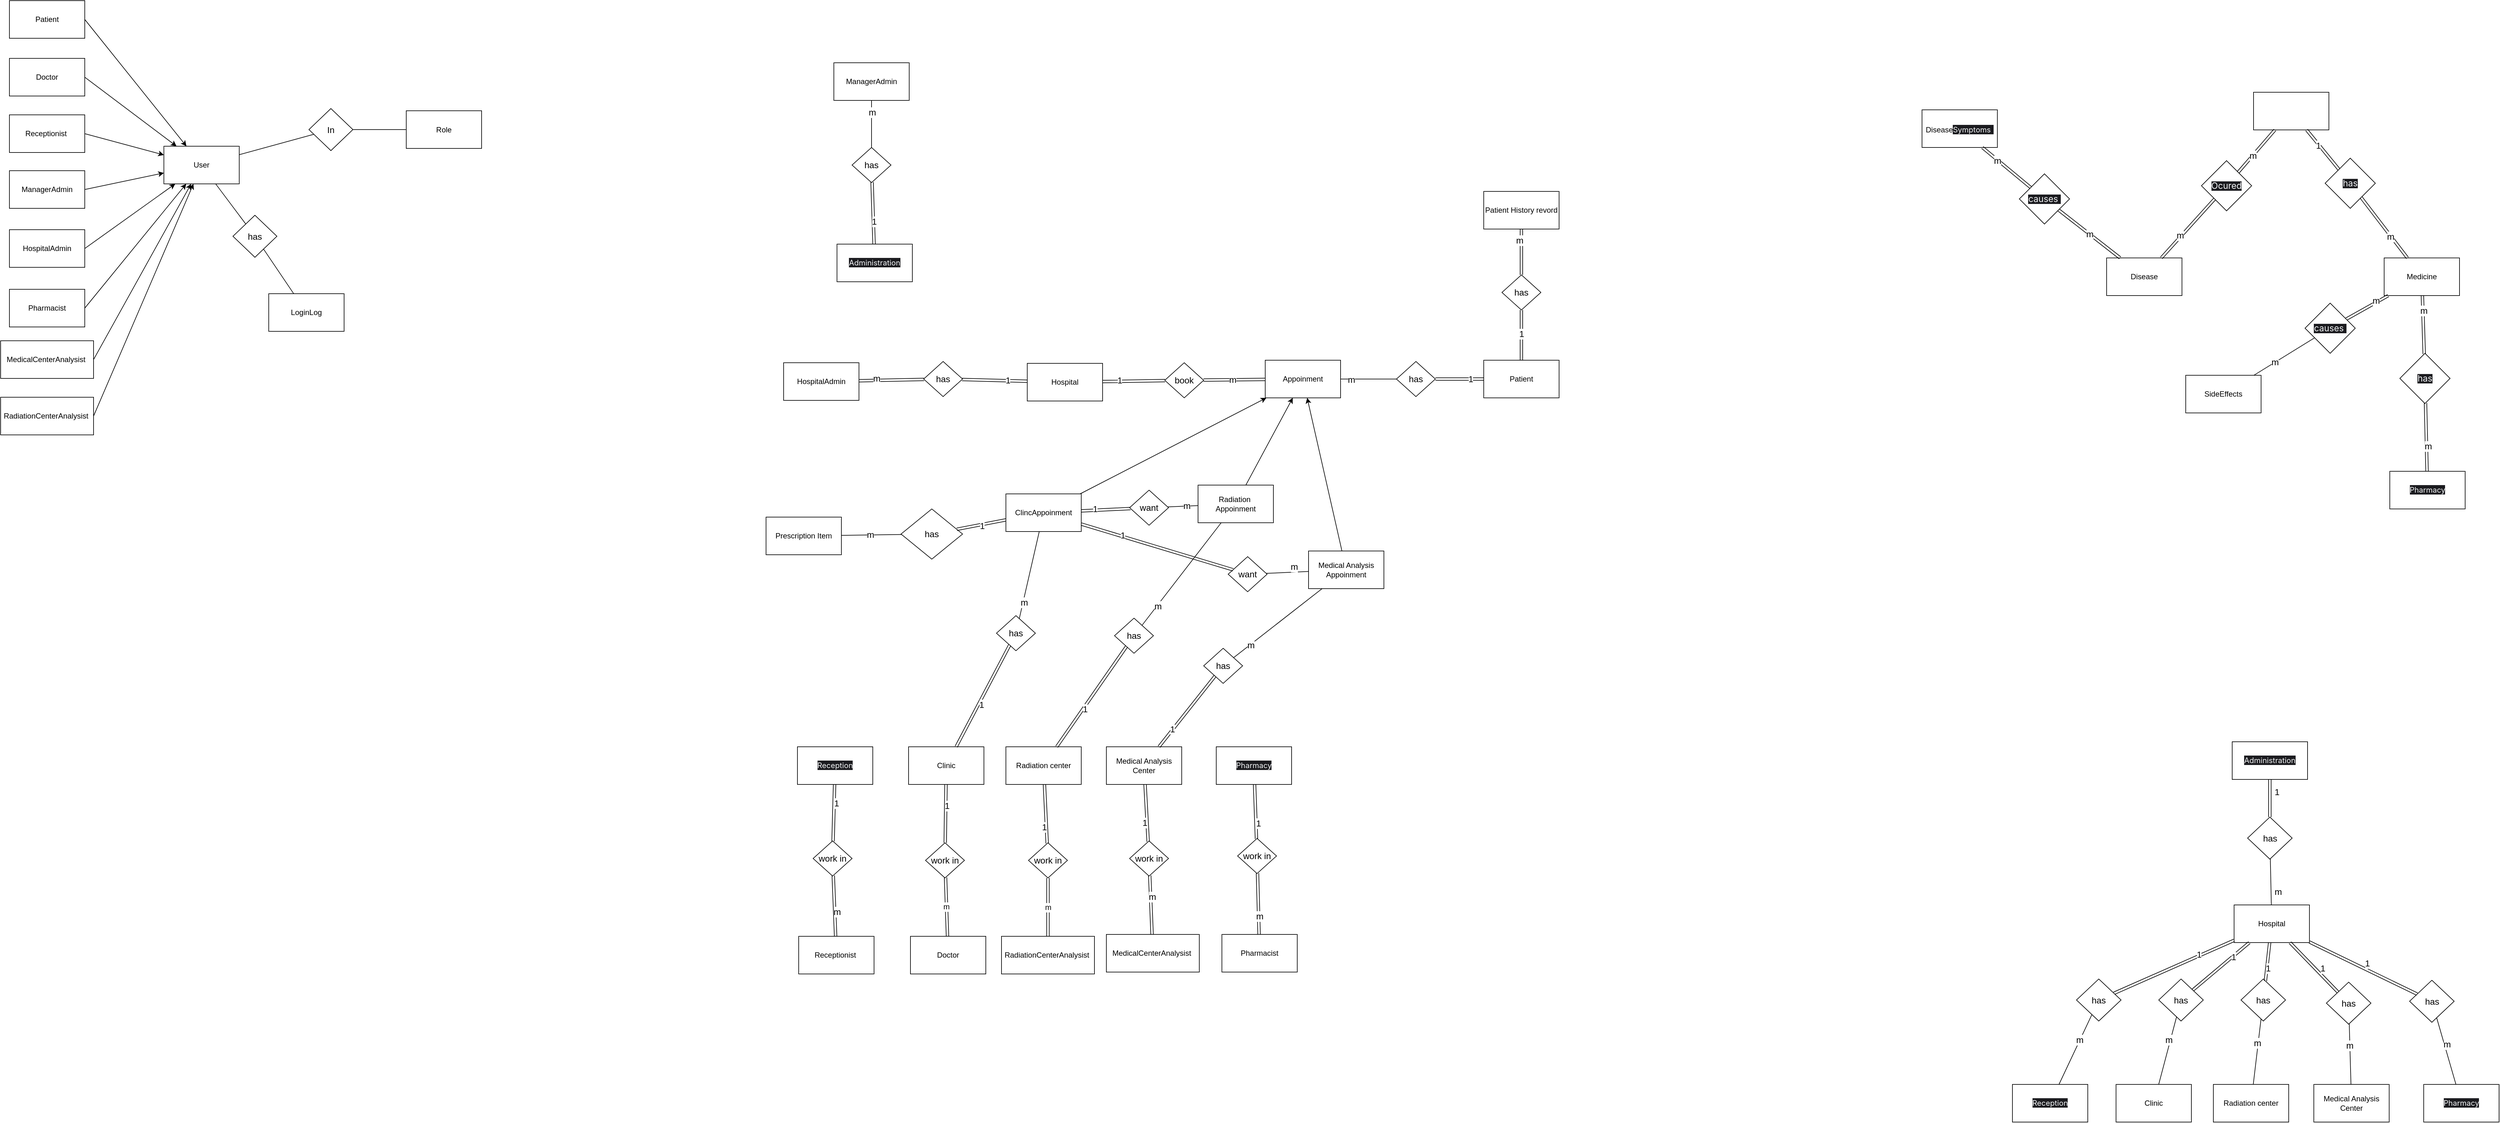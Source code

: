 <mxfile>
    <diagram id="wb8SF7oNOYEL_I5Pujo5" name="Page-1">
        <mxGraphModel dx="3374" dy="830" grid="0" gridSize="10" guides="1" tooltips="1" connect="1" arrows="1" fold="1" page="1" pageScale="1" pageWidth="1600" pageHeight="1200" background="none" math="0" shadow="0">
            <root>
                <mxCell id="0"/>
                <mxCell id="1" parent="0"/>
                <mxCell id="2" value="Disease" style="whiteSpace=wrap;html=1;" parent="1" vertex="1">
                    <mxGeometry x="2285" y="545" width="120" height="60" as="geometry"/>
                </mxCell>
                <mxCell id="3" value="User" style="whiteSpace=wrap;html=1;" parent="1" vertex="1">
                    <mxGeometry x="-809" y="367" width="120" height="60" as="geometry"/>
                </mxCell>
                <mxCell id="4" value="Role" style="whiteSpace=wrap;html=1;" parent="1" vertex="1">
                    <mxGeometry x="-423" y="310.5" width="120" height="60" as="geometry"/>
                </mxCell>
                <mxCell id="5" value="Clinic" style="whiteSpace=wrap;html=1;" parent="1" vertex="1">
                    <mxGeometry x="2300" y="1862" width="120" height="60" as="geometry"/>
                </mxCell>
                <mxCell id="7" value="Medicine" style="whiteSpace=wrap;html=1;" parent="1" vertex="1">
                    <mxGeometry x="2727" y="545" width="120" height="60" as="geometry"/>
                </mxCell>
                <mxCell id="8" value="Radiation center" style="whiteSpace=wrap;html=1;" parent="1" vertex="1">
                    <mxGeometry x="2455" y="1862" width="120" height="60" as="geometry"/>
                </mxCell>
                <mxCell id="9" value="Medical Analysis Center" style="whiteSpace=wrap;html=1;" parent="1" vertex="1">
                    <mxGeometry x="2615" y="1862" width="120" height="60" as="geometry"/>
                </mxCell>
                <mxCell id="10" value="Hospital" style="whiteSpace=wrap;html=1;" parent="1" vertex="1">
                    <mxGeometry x="566" y="713" width="120" height="60" as="geometry"/>
                </mxCell>
                <mxCell id="11" value="&lt;span style=&quot;color: rgb(243, 245, 247); font-family: Inter, Helvetica, sans-serif; text-align: start; background-color: rgb(27, 27, 31);&quot;&gt;&lt;font style=&quot;font-size: 12px;&quot;&gt;Administration&lt;/font&gt;&lt;/span&gt;" style="whiteSpace=wrap;html=1;" parent="1" vertex="1">
                    <mxGeometry x="263" y="523" width="120" height="60" as="geometry"/>
                </mxCell>
                <mxCell id="12" value="&lt;span style=&quot;color: rgb(243, 245, 247); font-family: Inter, Helvetica, sans-serif; text-align: start; background-color: rgb(27, 27, 31);&quot;&gt;&lt;font style=&quot;font-size: 12px;&quot;&gt;Reception&lt;/font&gt;&lt;/span&gt;" style="whiteSpace=wrap;html=1;" parent="1" vertex="1">
                    <mxGeometry x="2135" y="1862" width="120" height="60" as="geometry"/>
                </mxCell>
                <mxCell id="13" value="&lt;span style=&quot;color: rgb(243, 245, 247); font-family: Inter, Helvetica, sans-serif; text-align: start; background-color: rgb(27, 27, 31);&quot;&gt;&lt;font style=&quot;font-size: 12px;&quot;&gt;Pharmacy&lt;/font&gt;&lt;/span&gt;" style="whiteSpace=wrap;html=1;" parent="1" vertex="1">
                    <mxGeometry x="2736" y="885" width="120" height="60" as="geometry"/>
                </mxCell>
                <mxCell id="14" value="Appoinment" style="whiteSpace=wrap;html=1;" parent="1" vertex="1">
                    <mxGeometry x="945" y="708" width="120" height="60" as="geometry"/>
                </mxCell>
                <mxCell id="15" value="LoginLog" style="whiteSpace=wrap;html=1;" parent="1" vertex="1">
                    <mxGeometry x="-642" y="602" width="120" height="60" as="geometry"/>
                </mxCell>
                <mxCell id="17" value="Patient History revord" style="whiteSpace=wrap;html=1;" parent="1" vertex="1">
                    <mxGeometry x="1293" y="439" width="120" height="60" as="geometry"/>
                </mxCell>
                <mxCell id="101" style="edgeStyle=none;html=1;exitX=1;exitY=0.5;exitDx=0;exitDy=0;fontSize=14;" parent="1" source="18" target="3" edge="1">
                    <mxGeometry relative="1" as="geometry"/>
                </mxCell>
                <mxCell id="18" value="Receptionist&amp;nbsp;" style="whiteSpace=wrap;html=1;" parent="1" vertex="1">
                    <mxGeometry x="-1055" y="317" width="120" height="60" as="geometry"/>
                </mxCell>
                <mxCell id="102" style="edgeStyle=none;html=1;exitX=1;exitY=0.5;exitDx=0;exitDy=0;fontSize=14;" parent="1" source="19" target="3" edge="1">
                    <mxGeometry relative="1" as="geometry"/>
                </mxCell>
                <mxCell id="19" value="Doctor" style="whiteSpace=wrap;html=1;" parent="1" vertex="1">
                    <mxGeometry x="-1055" y="227" width="120" height="60" as="geometry"/>
                </mxCell>
                <mxCell id="103" style="edgeStyle=none;html=1;exitX=1;exitY=0.5;exitDx=0;exitDy=0;fontSize=14;" parent="1" source="20" target="3" edge="1">
                    <mxGeometry relative="1" as="geometry"/>
                </mxCell>
                <mxCell id="20" value="Patient" style="whiteSpace=wrap;html=1;" parent="1" vertex="1">
                    <mxGeometry x="-1055" y="135" width="120" height="60" as="geometry"/>
                </mxCell>
                <mxCell id="104" style="edgeStyle=none;html=1;exitX=1;exitY=0.5;exitDx=0;exitDy=0;fontSize=14;" parent="1" source="21" target="3" edge="1">
                    <mxGeometry relative="1" as="geometry"/>
                </mxCell>
                <mxCell id="21" value="ManagerAdmin" style="whiteSpace=wrap;html=1;" parent="1" vertex="1">
                    <mxGeometry x="-1055" y="406" width="120" height="60" as="geometry"/>
                </mxCell>
                <mxCell id="105" style="edgeStyle=none;html=1;exitX=1;exitY=0.5;exitDx=0;exitDy=0;fontSize=14;" parent="1" source="22" target="3" edge="1">
                    <mxGeometry relative="1" as="geometry"/>
                </mxCell>
                <mxCell id="22" value="HospitalAdmin" style="whiteSpace=wrap;html=1;" parent="1" vertex="1">
                    <mxGeometry x="-1055" y="500" width="120" height="60" as="geometry"/>
                </mxCell>
                <mxCell id="106" style="edgeStyle=none;html=1;exitX=1;exitY=0.5;exitDx=0;exitDy=0;fontSize=14;" parent="1" source="23" target="3" edge="1">
                    <mxGeometry relative="1" as="geometry"/>
                </mxCell>
                <mxCell id="23" value="Pharmacist" style="whiteSpace=wrap;html=1;" parent="1" vertex="1">
                    <mxGeometry x="-1055" y="595" width="120" height="60" as="geometry"/>
                </mxCell>
                <mxCell id="107" style="edgeStyle=none;html=1;exitX=1;exitY=0.5;exitDx=0;exitDy=0;fontSize=14;" parent="1" source="24" target="3" edge="1">
                    <mxGeometry relative="1" as="geometry"/>
                </mxCell>
                <mxCell id="24" value="MedicalCenterAnalysist&amp;nbsp;" style="whiteSpace=wrap;html=1;" parent="1" vertex="1">
                    <mxGeometry x="-1069" y="677" width="148" height="60" as="geometry"/>
                </mxCell>
                <mxCell id="108" style="edgeStyle=none;html=1;exitX=1;exitY=0.5;exitDx=0;exitDy=0;fontSize=14;" parent="1" source="25" target="3" edge="1">
                    <mxGeometry relative="1" as="geometry"/>
                </mxCell>
                <mxCell id="25" value="RadiationCenterAnalysist&amp;nbsp;" style="whiteSpace=wrap;html=1;" parent="1" vertex="1">
                    <mxGeometry x="-1069" y="767" width="148" height="60" as="geometry"/>
                </mxCell>
                <mxCell id="27" value="&lt;span style=&quot;color: rgb(255, 255, 255); font-family: Inter, Helvetica, sans-serif; font-size: 12.8px;&quot;&gt;EffectiveSubstance&lt;/span&gt;" style="whiteSpace=wrap;html=1;" parent="1" vertex="1">
                    <mxGeometry x="2519" y="281" width="120" height="60" as="geometry"/>
                </mxCell>
                <mxCell id="28" value="&lt;font style=&quot;font-size: 12px;&quot;&gt;Disease&lt;/font&gt;&lt;span style=&quot;color: rgb(243, 245, 247); font-family: Inter, Helvetica, sans-serif; text-align: start; background-color: rgb(27, 27, 31);&quot;&gt;&lt;font style=&quot;font-size: 12px;&quot;&gt;Symptoms&lt;/font&gt;&lt;span style=&quot;font-size: 16px;&quot;&gt;&amp;nbsp;&lt;/span&gt;&lt;/span&gt;" style="whiteSpace=wrap;html=1;" parent="1" vertex="1">
                    <mxGeometry x="1991" y="309" width="120" height="60" as="geometry"/>
                </mxCell>
                <mxCell id="29" value="SideEffects" style="whiteSpace=wrap;html=1;fontSize=12;" parent="1" vertex="1">
                    <mxGeometry x="2411" y="732" width="120" height="60" as="geometry"/>
                </mxCell>
                <mxCell id="30" value="&lt;span style=&quot;color: rgb(243, 245, 247); font-family: Inter, Helvetica, sans-serif; text-align: start; background-color: rgb(27, 27, 31);&quot;&gt;&lt;font style=&quot;font-size: 14px;&quot;&gt;causes&amp;nbsp;&lt;/font&gt;&lt;/span&gt;" style="rhombus;whiteSpace=wrap;html=1;fontSize=12;" parent="1" vertex="1">
                    <mxGeometry x="2146" y="411" width="80" height="80" as="geometry"/>
                </mxCell>
                <mxCell id="32" value="" style="endArrow=none;html=1;fontSize=12;shape=link;" parent="1" source="2" target="30" edge="1">
                    <mxGeometry width="50" height="50" relative="1" as="geometry">
                        <mxPoint x="2212" y="545" as="sourcePoint"/>
                        <mxPoint x="2081" y="556" as="targetPoint"/>
                    </mxGeometry>
                </mxCell>
                <mxCell id="47" value="m" style="edgeLabel;html=1;align=center;verticalAlign=middle;resizable=0;points=[];fontSize=14;" parent="32" vertex="1" connectable="0">
                    <mxGeometry x="-0.212" y="-4" relative="1" as="geometry">
                        <mxPoint x="-13" y="-5" as="offset"/>
                    </mxGeometry>
                </mxCell>
                <mxCell id="33" value="" style="endArrow=none;html=1;fontSize=12;shape=link;" parent="1" source="41" target="7" edge="1">
                    <mxGeometry width="50" height="50" relative="1" as="geometry">
                        <mxPoint x="3004" y="515" as="sourcePoint"/>
                        <mxPoint x="2873" y="526" as="targetPoint"/>
                    </mxGeometry>
                </mxCell>
                <mxCell id="52" value="m" style="edgeLabel;html=1;align=center;verticalAlign=middle;resizable=0;points=[];fontSize=14;" parent="33" vertex="1" connectable="0">
                    <mxGeometry x="0.45" y="3" relative="1" as="geometry">
                        <mxPoint as="offset"/>
                    </mxGeometry>
                </mxCell>
                <mxCell id="34" value="" style="endArrow=none;html=1;fontSize=12;shape=link;" parent="1" source="28" target="30" edge="1">
                    <mxGeometry width="50" height="50" relative="1" as="geometry">
                        <mxPoint x="2092" y="434" as="sourcePoint"/>
                        <mxPoint x="1961" y="445" as="targetPoint"/>
                    </mxGeometry>
                </mxCell>
                <mxCell id="48" value="m" style="edgeLabel;html=1;align=center;verticalAlign=middle;resizable=0;points=[];fontSize=14;" parent="34" vertex="1" connectable="0">
                    <mxGeometry x="-0.383" y="-1" relative="1" as="geometry">
                        <mxPoint as="offset"/>
                    </mxGeometry>
                </mxCell>
                <mxCell id="35" value="" style="endArrow=none;html=1;fontSize=12;shape=link;" parent="1" source="27" target="36" edge="1">
                    <mxGeometry width="50" height="50" relative="1" as="geometry">
                        <mxPoint x="2519" y="457" as="sourcePoint"/>
                        <mxPoint x="2495" y="455" as="targetPoint"/>
                    </mxGeometry>
                </mxCell>
                <mxCell id="54" value="m" style="edgeLabel;html=1;align=center;verticalAlign=middle;resizable=0;points=[];fontSize=14;" parent="35" vertex="1" connectable="0">
                    <mxGeometry x="0.212" relative="1" as="geometry">
                        <mxPoint as="offset"/>
                    </mxGeometry>
                </mxCell>
                <mxCell id="36" value="&lt;span style=&quot;color: rgb(243, 245, 247); font-family: Inter, Helvetica, sans-serif; text-align: start; background-color: rgb(27, 27, 31);&quot;&gt;&lt;font style=&quot;font-size: 14px;&quot;&gt;Ocured&lt;/font&gt;&lt;/span&gt;" style="rhombus;whiteSpace=wrap;html=1;fontSize=12;" parent="1" vertex="1">
                    <mxGeometry x="2436" y="390" width="80" height="80" as="geometry"/>
                </mxCell>
                <mxCell id="37" value="" style="endArrow=none;html=1;fontSize=12;shape=link;" parent="1" source="36" target="2" edge="1">
                    <mxGeometry width="50" height="50" relative="1" as="geometry">
                        <mxPoint x="2561" y="577" as="sourcePoint"/>
                        <mxPoint x="2430" y="588" as="targetPoint"/>
                    </mxGeometry>
                </mxCell>
                <mxCell id="55" value="m" style="edgeLabel;html=1;align=center;verticalAlign=middle;resizable=0;points=[];fontSize=14;" parent="37" vertex="1" connectable="0">
                    <mxGeometry x="0.257" y="-2" relative="1" as="geometry">
                        <mxPoint as="offset"/>
                    </mxGeometry>
                </mxCell>
                <mxCell id="38" value="&lt;span style=&quot;color: rgb(243, 245, 247); font-family: Inter, Helvetica, sans-serif; text-align: start; background-color: rgb(27, 27, 31);&quot;&gt;&lt;font style=&quot;font-size: 14px;&quot;&gt;has&lt;/font&gt;&lt;/span&gt;" style="rhombus;whiteSpace=wrap;html=1;fontSize=12;" parent="1" vertex="1">
                    <mxGeometry x="2633" y="386" width="80" height="80" as="geometry"/>
                </mxCell>
                <mxCell id="39" value="" style="endArrow=none;html=1;fontSize=12;shape=link;" parent="1" source="27" target="38" edge="1">
                    <mxGeometry width="50" height="50" relative="1" as="geometry">
                        <mxPoint x="2581" y="477" as="sourcePoint"/>
                        <mxPoint x="2450" y="488" as="targetPoint"/>
                    </mxGeometry>
                </mxCell>
                <mxCell id="50" value="1" style="edgeLabel;html=1;align=center;verticalAlign=middle;resizable=0;points=[];fontSize=14;" parent="39" vertex="1" connectable="0">
                    <mxGeometry x="-0.491" y="1" relative="1" as="geometry">
                        <mxPoint x="4" y="10" as="offset"/>
                    </mxGeometry>
                </mxCell>
                <mxCell id="40" value="" style="endArrow=none;html=1;fontSize=12;shape=link;" parent="1" source="38" target="7" edge="1">
                    <mxGeometry width="50" height="50" relative="1" as="geometry">
                        <mxPoint x="2667" y="548" as="sourcePoint"/>
                        <mxPoint x="2536" y="559" as="targetPoint"/>
                    </mxGeometry>
                </mxCell>
                <mxCell id="49" value="m" style="edgeLabel;html=1;align=center;verticalAlign=middle;resizable=0;points=[];fontSize=14;" parent="40" vertex="1" connectable="0">
                    <mxGeometry x="0.301" y="4" relative="1" as="geometry">
                        <mxPoint x="-5" y="2" as="offset"/>
                    </mxGeometry>
                </mxCell>
                <mxCell id="41" value="&lt;span style=&quot;color: rgb(243, 245, 247); font-family: Inter, Helvetica, sans-serif; text-align: start; background-color: rgb(27, 27, 31);&quot;&gt;&lt;font style=&quot;font-size: 14px;&quot;&gt;causes&amp;nbsp;&lt;/font&gt;&lt;/span&gt;" style="rhombus;whiteSpace=wrap;html=1;fontSize=12;" parent="1" vertex="1">
                    <mxGeometry x="2601" y="617" width="80" height="80" as="geometry"/>
                </mxCell>
                <mxCell id="42" value="" style="endArrow=none;html=1;fontSize=12;" parent="1" source="29" target="41" edge="1">
                    <mxGeometry width="50" height="50" relative="1" as="geometry">
                        <mxPoint x="2850" y="374" as="sourcePoint"/>
                        <mxPoint x="2719" y="385" as="targetPoint"/>
                    </mxGeometry>
                </mxCell>
                <mxCell id="53" value="m" style="edgeLabel;html=1;align=center;verticalAlign=middle;resizable=0;points=[];fontSize=14;" parent="42" vertex="1" connectable="0">
                    <mxGeometry x="-0.302" y="1" relative="1" as="geometry">
                        <mxPoint as="offset"/>
                    </mxGeometry>
                </mxCell>
                <mxCell id="43" value="" style="endArrow=none;html=1;fontSize=12;" parent="1" source="14" target="133" edge="1">
                    <mxGeometry width="50" height="50" relative="1" as="geometry">
                        <mxPoint x="759.998" y="328.002" as="sourcePoint"/>
                        <mxPoint x="833.707" y="424.34" as="targetPoint"/>
                    </mxGeometry>
                </mxCell>
                <mxCell id="176" value="m" style="edgeLabel;html=1;align=center;verticalAlign=middle;resizable=0;points=[];fontSize=14;" parent="43" vertex="1" connectable="0">
                    <mxGeometry x="-0.618" y="-1" relative="1" as="geometry">
                        <mxPoint as="offset"/>
                    </mxGeometry>
                </mxCell>
                <mxCell id="44" value="&lt;span style=&quot;color: rgb(243, 245, 247); font-family: Inter, Helvetica, sans-serif; text-align: start; background-color: rgb(27, 27, 31);&quot;&gt;&lt;font style=&quot;font-size: 14px;&quot;&gt;has&lt;/font&gt;&lt;/span&gt;" style="rhombus;whiteSpace=wrap;html=1;fontSize=12;" parent="1" vertex="1">
                    <mxGeometry x="2752" y="697" width="80" height="80" as="geometry"/>
                </mxCell>
                <mxCell id="45" value="" style="endArrow=none;html=1;fontSize=12;shape=link;" parent="1" source="44" target="13" edge="1">
                    <mxGeometry width="50" height="50" relative="1" as="geometry">
                        <mxPoint x="2792.998" y="742.832" as="sourcePoint"/>
                        <mxPoint x="2866.707" y="839.17" as="targetPoint"/>
                    </mxGeometry>
                </mxCell>
                <mxCell id="57" value="m" style="edgeLabel;html=1;align=center;verticalAlign=middle;resizable=0;points=[];fontSize=14;" parent="45" vertex="1" connectable="0">
                    <mxGeometry x="0.258" y="4" relative="1" as="geometry">
                        <mxPoint x="-2" as="offset"/>
                    </mxGeometry>
                </mxCell>
                <mxCell id="46" value="" style="endArrow=none;html=1;fontSize=12;shape=link;" parent="1" source="7" target="44" edge="1">
                    <mxGeometry width="50" height="50" relative="1" as="geometry">
                        <mxPoint x="2821.998" y="664.662" as="sourcePoint"/>
                        <mxPoint x="2895.707" y="761.0" as="targetPoint"/>
                    </mxGeometry>
                </mxCell>
                <mxCell id="56" value="m" style="edgeLabel;html=1;align=center;verticalAlign=middle;resizable=0;points=[];fontSize=14;" parent="46" vertex="1" connectable="0">
                    <mxGeometry x="-0.762" y="-3" relative="1" as="geometry">
                        <mxPoint x="4" y="13" as="offset"/>
                    </mxGeometry>
                </mxCell>
                <mxCell id="58" value="&lt;span style=&quot;color: rgb(243, 245, 247); font-family: Inter, Helvetica, sans-serif; text-align: start; background-color: rgb(27, 27, 31);&quot;&gt;&lt;font style=&quot;font-size: 12px;&quot;&gt;Pharmacy&lt;/font&gt;&lt;/span&gt;" style="whiteSpace=wrap;html=1;" parent="1" vertex="1">
                    <mxGeometry x="2790" y="1862" width="120" height="60" as="geometry"/>
                </mxCell>
                <mxCell id="59" value="Clinic" style="whiteSpace=wrap;html=1;" parent="1" vertex="1">
                    <mxGeometry x="377" y="1324" width="120" height="60" as="geometry"/>
                </mxCell>
                <mxCell id="60" value="Radiation center" style="whiteSpace=wrap;html=1;" parent="1" vertex="1">
                    <mxGeometry x="532" y="1324" width="120" height="60" as="geometry"/>
                </mxCell>
                <mxCell id="61" value="Medical Analysis Center" style="whiteSpace=wrap;html=1;" parent="1" vertex="1">
                    <mxGeometry x="692" y="1324" width="120" height="60" as="geometry"/>
                </mxCell>
                <mxCell id="62" value="&lt;span style=&quot;color: rgb(243, 245, 247); font-family: Inter, Helvetica, sans-serif; text-align: start; background-color: rgb(27, 27, 31);&quot;&gt;&lt;font style=&quot;font-size: 12px;&quot;&gt;Reception&lt;/font&gt;&lt;/span&gt;" style="whiteSpace=wrap;html=1;" parent="1" vertex="1">
                    <mxGeometry x="200" y="1324" width="120" height="60" as="geometry"/>
                </mxCell>
                <mxCell id="63" value="&lt;span style=&quot;color: rgb(243, 245, 247); font-family: Inter, Helvetica, sans-serif; text-align: start; background-color: rgb(27, 27, 31);&quot;&gt;&lt;font style=&quot;font-size: 12px;&quot;&gt;Pharmacy&lt;/font&gt;&lt;/span&gt;" style="whiteSpace=wrap;html=1;" parent="1" vertex="1">
                    <mxGeometry x="867" y="1324" width="120" height="60" as="geometry"/>
                </mxCell>
                <mxCell id="64" value="Hospital" style="whiteSpace=wrap;html=1;" parent="1" vertex="1">
                    <mxGeometry x="2488" y="1576" width="120" height="60" as="geometry"/>
                </mxCell>
                <mxCell id="65" value="&lt;span style=&quot;color: rgb(243, 245, 247); font-family: Inter, Helvetica, sans-serif; text-align: start; background-color: rgb(27, 27, 31);&quot;&gt;&lt;font style=&quot;font-size: 12px;&quot;&gt;Administration&lt;/font&gt;&lt;/span&gt;" style="whiteSpace=wrap;html=1;" parent="1" vertex="1">
                    <mxGeometry x="2485" y="1316" width="120" height="60" as="geometry"/>
                </mxCell>
                <mxCell id="66" value="has" style="rhombus;whiteSpace=wrap;html=1;fontSize=14;" parent="1" vertex="1">
                    <mxGeometry x="2509.5" y="1436" width="71" height="67" as="geometry"/>
                </mxCell>
                <mxCell id="67" value="" style="endArrow=none;html=1;fontSize=12;shape=link;" parent="1" source="65" target="66" edge="1">
                    <mxGeometry width="50" height="50" relative="1" as="geometry">
                        <mxPoint x="2369.288" y="1346.662" as="sourcePoint"/>
                        <mxPoint x="2442.997" y="1443.0" as="targetPoint"/>
                    </mxGeometry>
                </mxCell>
                <mxCell id="70" value="1" style="edgeLabel;html=1;align=center;verticalAlign=middle;resizable=0;points=[];fontSize=14;" parent="67" vertex="1" connectable="0">
                    <mxGeometry x="-0.4" y="-3" relative="1" as="geometry">
                        <mxPoint x="14" y="2" as="offset"/>
                    </mxGeometry>
                </mxCell>
                <mxCell id="68" value="" style="endArrow=none;html=1;fontSize=12;" parent="1" source="66" target="64" edge="1">
                    <mxGeometry width="50" height="50" relative="1" as="geometry">
                        <mxPoint x="2393.998" y="1463.002" as="sourcePoint"/>
                        <mxPoint x="2467.707" y="1559.34" as="targetPoint"/>
                    </mxGeometry>
                </mxCell>
                <mxCell id="69" value="m" style="edgeLabel;html=1;align=center;verticalAlign=middle;resizable=0;points=[];fontSize=14;" parent="68" vertex="1" connectable="0">
                    <mxGeometry x="0.351" y="4" relative="1" as="geometry">
                        <mxPoint x="7" y="3" as="offset"/>
                    </mxGeometry>
                </mxCell>
                <mxCell id="71" value="" style="endArrow=none;html=1;fontSize=12;" parent="1" source="9" target="81" edge="1">
                    <mxGeometry width="50" height="50" relative="1" as="geometry">
                        <mxPoint x="2128.998" y="1456.002" as="sourcePoint"/>
                        <mxPoint x="2202.707" y="1552.34" as="targetPoint"/>
                    </mxGeometry>
                </mxCell>
                <mxCell id="99" value="m" style="edgeLabel;html=1;align=center;verticalAlign=middle;resizable=0;points=[];fontSize=14;" parent="71" vertex="1" connectable="0">
                    <mxGeometry x="0.281" y="1" relative="1" as="geometry">
                        <mxPoint as="offset"/>
                    </mxGeometry>
                </mxCell>
                <mxCell id="72" value="" style="endArrow=none;html=1;fontSize=12;shape=link;" parent="1" source="80" target="64" edge="1">
                    <mxGeometry width="50" height="50" relative="1" as="geometry">
                        <mxPoint x="2138.998" y="1466.002" as="sourcePoint"/>
                        <mxPoint x="2212.707" y="1562.34" as="targetPoint"/>
                    </mxGeometry>
                </mxCell>
                <mxCell id="95" value="1" style="edgeLabel;html=1;align=center;verticalAlign=middle;resizable=0;points=[];fontSize=14;" parent="72" vertex="1" connectable="0">
                    <mxGeometry x="0.423" y="2" relative="1" as="geometry">
                        <mxPoint as="offset"/>
                    </mxGeometry>
                </mxCell>
                <mxCell id="77" value="has" style="rhombus;whiteSpace=wrap;html=1;fontSize=14;" parent="1" vertex="1">
                    <mxGeometry x="2767.5" y="1696" width="71" height="67" as="geometry"/>
                </mxCell>
                <mxCell id="78" value="has" style="rhombus;whiteSpace=wrap;html=1;fontSize=14;" parent="1" vertex="1">
                    <mxGeometry x="2499" y="1694" width="71" height="67" as="geometry"/>
                </mxCell>
                <mxCell id="79" value="has" style="rhombus;whiteSpace=wrap;html=1;fontSize=14;" parent="1" vertex="1">
                    <mxGeometry x="2368" y="1694" width="71" height="67" as="geometry"/>
                </mxCell>
                <mxCell id="80" value="has" style="rhombus;whiteSpace=wrap;html=1;fontSize=14;" parent="1" vertex="1">
                    <mxGeometry x="2237" y="1694" width="71" height="67" as="geometry"/>
                </mxCell>
                <mxCell id="81" value="has" style="rhombus;whiteSpace=wrap;html=1;fontSize=14;" parent="1" vertex="1">
                    <mxGeometry x="2635" y="1699" width="71" height="67" as="geometry"/>
                </mxCell>
                <mxCell id="83" value="" style="endArrow=none;html=1;fontSize=12;" parent="1" source="8" target="78" edge="1">
                    <mxGeometry width="50" height="50" relative="1" as="geometry">
                        <mxPoint x="2138.998" y="1466.002" as="sourcePoint"/>
                        <mxPoint x="2212.707" y="1562.34" as="targetPoint"/>
                    </mxGeometry>
                </mxCell>
                <mxCell id="98" value="m" style="edgeLabel;html=1;align=center;verticalAlign=middle;resizable=0;points=[];fontSize=14;" parent="83" vertex="1" connectable="0">
                    <mxGeometry x="0.259" y="2" relative="1" as="geometry">
                        <mxPoint as="offset"/>
                    </mxGeometry>
                </mxCell>
                <mxCell id="84" value="" style="endArrow=none;html=1;fontSize=12;" parent="1" source="5" target="79" edge="1">
                    <mxGeometry width="50" height="50" relative="1" as="geometry">
                        <mxPoint x="2148.998" y="1476.002" as="sourcePoint"/>
                        <mxPoint x="2222.707" y="1572.34" as="targetPoint"/>
                    </mxGeometry>
                </mxCell>
                <mxCell id="97" value="m" style="edgeLabel;html=1;align=center;verticalAlign=middle;resizable=0;points=[];fontSize=14;" parent="84" vertex="1" connectable="0">
                    <mxGeometry x="0.306" y="3" relative="1" as="geometry">
                        <mxPoint as="offset"/>
                    </mxGeometry>
                </mxCell>
                <mxCell id="85" value="" style="endArrow=none;html=1;fontSize=12;shape=link;" parent="1" source="64" target="77" edge="1">
                    <mxGeometry width="50" height="50" relative="1" as="geometry">
                        <mxPoint x="2158.998" y="1486.002" as="sourcePoint"/>
                        <mxPoint x="2232.707" y="1582.34" as="targetPoint"/>
                    </mxGeometry>
                </mxCell>
                <mxCell id="91" value="1" style="edgeLabel;html=1;align=center;verticalAlign=middle;resizable=0;points=[];fontSize=14;" parent="85" vertex="1" connectable="0">
                    <mxGeometry x="0.314" y="-2" relative="1" as="geometry">
                        <mxPoint x="-20" y="-23" as="offset"/>
                    </mxGeometry>
                </mxCell>
                <mxCell id="86" value="" style="endArrow=none;html=1;fontSize=12;" parent="1" source="80" target="12" edge="1">
                    <mxGeometry width="50" height="50" relative="1" as="geometry">
                        <mxPoint x="2168.998" y="1496.002" as="sourcePoint"/>
                        <mxPoint x="2242.707" y="1592.34" as="targetPoint"/>
                    </mxGeometry>
                </mxCell>
                <mxCell id="96" value="m" style="edgeLabel;html=1;align=center;verticalAlign=middle;resizable=0;points=[];fontSize=14;" parent="86" vertex="1" connectable="0">
                    <mxGeometry x="-0.265" y="-1" relative="1" as="geometry">
                        <mxPoint as="offset"/>
                    </mxGeometry>
                </mxCell>
                <mxCell id="87" value="" style="endArrow=none;html=1;fontSize=12;shape=link;" parent="1" source="64" target="81" edge="1">
                    <mxGeometry width="50" height="50" relative="1" as="geometry">
                        <mxPoint x="2178.998" y="1506.002" as="sourcePoint"/>
                        <mxPoint x="2252.707" y="1602.34" as="targetPoint"/>
                    </mxGeometry>
                </mxCell>
                <mxCell id="92" value="1" style="edgeLabel;html=1;align=center;verticalAlign=middle;resizable=0;points=[];fontSize=14;" parent="87" vertex="1" connectable="0">
                    <mxGeometry x="0.285" y="3" relative="1" as="geometry">
                        <mxPoint y="-8" as="offset"/>
                    </mxGeometry>
                </mxCell>
                <mxCell id="88" value="" style="endArrow=none;html=1;fontSize=12;shape=link;" parent="1" source="64" target="78" edge="1">
                    <mxGeometry width="50" height="50" relative="1" as="geometry">
                        <mxPoint x="2188.998" y="1516.002" as="sourcePoint"/>
                        <mxPoint x="2262.707" y="1612.34" as="targetPoint"/>
                    </mxGeometry>
                </mxCell>
                <mxCell id="93" value="1" style="edgeLabel;html=1;align=center;verticalAlign=middle;resizable=0;points=[];fontSize=14;" parent="88" vertex="1" connectable="0">
                    <mxGeometry x="0.334" y="2" relative="1" as="geometry">
                        <mxPoint as="offset"/>
                    </mxGeometry>
                </mxCell>
                <mxCell id="89" value="" style="endArrow=none;html=1;fontSize=12;shape=link;" parent="1" source="64" target="79" edge="1">
                    <mxGeometry width="50" height="50" relative="1" as="geometry">
                        <mxPoint x="2198.998" y="1526.002" as="sourcePoint"/>
                        <mxPoint x="2272.707" y="1622.34" as="targetPoint"/>
                    </mxGeometry>
                </mxCell>
                <mxCell id="94" value="1" style="edgeLabel;html=1;align=center;verticalAlign=middle;resizable=0;points=[];fontSize=14;" parent="89" vertex="1" connectable="0">
                    <mxGeometry x="-0.419" y="1" relative="1" as="geometry">
                        <mxPoint as="offset"/>
                    </mxGeometry>
                </mxCell>
                <mxCell id="90" value="" style="endArrow=none;html=1;fontSize=12;" parent="1" source="77" target="58" edge="1">
                    <mxGeometry width="50" height="50" relative="1" as="geometry">
                        <mxPoint x="2208.998" y="1536.002" as="sourcePoint"/>
                        <mxPoint x="2282.707" y="1632.34" as="targetPoint"/>
                    </mxGeometry>
                </mxCell>
                <mxCell id="100" value="m" style="edgeLabel;html=1;align=center;verticalAlign=middle;resizable=0;points=[];fontSize=14;" parent="90" vertex="1" connectable="0">
                    <mxGeometry x="-0.184" y="4" relative="1" as="geometry">
                        <mxPoint as="offset"/>
                    </mxGeometry>
                </mxCell>
                <mxCell id="109" value="has" style="rhombus;whiteSpace=wrap;html=1;fontSize=14;" parent="1" vertex="1">
                    <mxGeometry x="-699" y="477" width="70" height="67" as="geometry"/>
                </mxCell>
                <mxCell id="110" value="In" style="rhombus;whiteSpace=wrap;html=1;fontSize=14;" parent="1" vertex="1">
                    <mxGeometry x="-578" y="307" width="70" height="67" as="geometry"/>
                </mxCell>
                <mxCell id="111" value="" style="endArrow=none;html=1;fontSize=12;" parent="1" source="118" target="124" edge="1">
                    <mxGeometry width="50" height="50" relative="1" as="geometry">
                        <mxPoint x="466.998" y="336.002" as="sourcePoint"/>
                        <mxPoint x="540.707" y="432.34" as="targetPoint"/>
                    </mxGeometry>
                </mxCell>
                <mxCell id="183" value="m" style="edgeLabel;html=1;align=center;verticalAlign=middle;resizable=0;points=[];fontSize=14;" parent="111" vertex="1" connectable="0">
                    <mxGeometry x="-0.493" y="1" relative="1" as="geometry">
                        <mxPoint as="offset"/>
                    </mxGeometry>
                </mxCell>
                <mxCell id="112" value="" style="endArrow=none;html=1;fontSize=12;" parent="1" source="109" target="15" edge="1">
                    <mxGeometry width="50" height="50" relative="1" as="geometry">
                        <mxPoint x="-62.002" y="327.002" as="sourcePoint"/>
                        <mxPoint x="11.707" y="423.34" as="targetPoint"/>
                    </mxGeometry>
                </mxCell>
                <mxCell id="113" value="" style="endArrow=none;html=1;fontSize=12;" parent="1" source="3" target="109" edge="1">
                    <mxGeometry width="50" height="50" relative="1" as="geometry">
                        <mxPoint x="-52.002" y="337.002" as="sourcePoint"/>
                        <mxPoint x="21.707" y="433.34" as="targetPoint"/>
                    </mxGeometry>
                </mxCell>
                <mxCell id="114" value="" style="endArrow=none;html=1;fontSize=12;" parent="1" source="110" target="3" edge="1">
                    <mxGeometry width="50" height="50" relative="1" as="geometry">
                        <mxPoint x="-42.002" y="347.002" as="sourcePoint"/>
                        <mxPoint x="31.707" y="443.34" as="targetPoint"/>
                    </mxGeometry>
                </mxCell>
                <mxCell id="115" value="" style="endArrow=none;html=1;fontSize=12;" parent="1" source="4" target="110" edge="1">
                    <mxGeometry width="50" height="50" relative="1" as="geometry">
                        <mxPoint x="507.998" y="272.002" as="sourcePoint"/>
                        <mxPoint x="581.707" y="368.34" as="targetPoint"/>
                    </mxGeometry>
                </mxCell>
                <mxCell id="116" value="Receptionist&amp;nbsp;" style="whiteSpace=wrap;html=1;" parent="1" vertex="1">
                    <mxGeometry x="202" y="1626" width="120" height="60" as="geometry"/>
                </mxCell>
                <mxCell id="117" value="Doctor" style="whiteSpace=wrap;html=1;" parent="1" vertex="1">
                    <mxGeometry x="380" y="1626" width="120" height="60" as="geometry"/>
                </mxCell>
                <mxCell id="118" value="ManagerAdmin" style="whiteSpace=wrap;html=1;" parent="1" vertex="1">
                    <mxGeometry x="258" y="234" width="120" height="60" as="geometry"/>
                </mxCell>
                <mxCell id="119" value="HospitalAdmin" style="whiteSpace=wrap;html=1;" parent="1" vertex="1">
                    <mxGeometry x="178" y="712" width="120" height="60" as="geometry"/>
                </mxCell>
                <mxCell id="120" value="Pharmacist" style="whiteSpace=wrap;html=1;" parent="1" vertex="1">
                    <mxGeometry x="876" y="1623" width="120" height="60" as="geometry"/>
                </mxCell>
                <mxCell id="121" value="MedicalCenterAnalysist&amp;nbsp;" style="whiteSpace=wrap;html=1;" parent="1" vertex="1">
                    <mxGeometry x="692" y="1623" width="148" height="60" as="geometry"/>
                </mxCell>
                <mxCell id="122" value="RadiationCenterAnalysist&amp;nbsp;" style="whiteSpace=wrap;html=1;" parent="1" vertex="1">
                    <mxGeometry x="525" y="1626" width="148" height="60" as="geometry"/>
                </mxCell>
                <mxCell id="123" value="Patient" style="whiteSpace=wrap;html=1;" parent="1" vertex="1">
                    <mxGeometry x="1293" y="708" width="120" height="60" as="geometry"/>
                </mxCell>
                <mxCell id="124" value="has" style="rhombus;whiteSpace=wrap;html=1;fontSize=14;" parent="1" vertex="1">
                    <mxGeometry x="287" y="369" width="62" height="56" as="geometry"/>
                </mxCell>
                <mxCell id="125" value="" style="endArrow=none;html=1;fontSize=12;shape=link;" parent="1" source="124" target="11" edge="1">
                    <mxGeometry width="50" height="50" relative="1" as="geometry">
                        <mxPoint x="466.998" y="336.002" as="sourcePoint"/>
                        <mxPoint x="540.707" y="432.34" as="targetPoint"/>
                    </mxGeometry>
                </mxCell>
                <mxCell id="182" value="1" style="edgeLabel;html=1;align=center;verticalAlign=middle;resizable=0;points=[];fontSize=14;" parent="125" vertex="1" connectable="0">
                    <mxGeometry x="0.272" y="1" relative="1" as="geometry">
                        <mxPoint as="offset"/>
                    </mxGeometry>
                </mxCell>
                <mxCell id="126" value="has" style="rhombus;whiteSpace=wrap;html=1;fontSize=14;" parent="1" vertex="1">
                    <mxGeometry x="401" y="710" width="62" height="56" as="geometry"/>
                </mxCell>
                <mxCell id="127" value="" style="endArrow=none;html=1;fontSize=12;shape=link;" parent="1" source="126" target="10" edge="1">
                    <mxGeometry width="50" height="50" relative="1" as="geometry">
                        <mxPoint x="769.998" y="338.002" as="sourcePoint"/>
                        <mxPoint x="843.707" y="434.34" as="targetPoint"/>
                    </mxGeometry>
                </mxCell>
                <mxCell id="179" value="1" style="edgeLabel;html=1;align=center;verticalAlign=middle;resizable=0;points=[];fontSize=14;" parent="127" vertex="1" connectable="0">
                    <mxGeometry x="0.403" y="1" relative="1" as="geometry">
                        <mxPoint as="offset"/>
                    </mxGeometry>
                </mxCell>
                <mxCell id="128" value="" style="endArrow=none;html=1;fontSize=12;shape=link;" parent="1" source="119" target="126" edge="1">
                    <mxGeometry width="50" height="50" relative="1" as="geometry">
                        <mxPoint x="769.998" y="338.002" as="sourcePoint"/>
                        <mxPoint x="843.707" y="434.34" as="targetPoint"/>
                    </mxGeometry>
                </mxCell>
                <mxCell id="180" value="m" style="edgeLabel;html=1;align=center;verticalAlign=middle;resizable=0;points=[];fontSize=14;" parent="128" vertex="1" connectable="0">
                    <mxGeometry x="-0.459" y="3" relative="1" as="geometry">
                        <mxPoint as="offset"/>
                    </mxGeometry>
                </mxCell>
                <mxCell id="129" value="book" style="rhombus;whiteSpace=wrap;html=1;fontSize=14;" parent="1" vertex="1">
                    <mxGeometry x="785" y="712" width="62" height="56" as="geometry"/>
                </mxCell>
                <mxCell id="130" value="" style="endArrow=none;html=1;fontSize=12;shape=link;" parent="1" source="10" target="129" edge="1">
                    <mxGeometry width="50" height="50" relative="1" as="geometry">
                        <mxPoint x="769.998" y="338.002" as="sourcePoint"/>
                        <mxPoint x="843.707" y="434.34" as="targetPoint"/>
                    </mxGeometry>
                </mxCell>
                <mxCell id="177" value="1" style="edgeLabel;html=1;align=center;verticalAlign=middle;resizable=0;points=[];fontSize=14;" parent="130" vertex="1" connectable="0">
                    <mxGeometry x="-0.457" y="2" relative="1" as="geometry">
                        <mxPoint as="offset"/>
                    </mxGeometry>
                </mxCell>
                <mxCell id="131" value="" style="endArrow=none;html=1;fontSize=12;shape=link;" parent="1" source="129" target="14" edge="1">
                    <mxGeometry width="50" height="50" relative="1" as="geometry">
                        <mxPoint x="769.998" y="338.002" as="sourcePoint"/>
                        <mxPoint x="843.707" y="434.34" as="targetPoint"/>
                    </mxGeometry>
                </mxCell>
                <mxCell id="178" value="m" style="edgeLabel;html=1;align=center;verticalAlign=middle;resizable=0;points=[];fontSize=14;" parent="131" vertex="1" connectable="0">
                    <mxGeometry x="-0.362" y="2" relative="1" as="geometry">
                        <mxPoint x="15" y="1" as="offset"/>
                    </mxGeometry>
                </mxCell>
                <mxCell id="133" value="has" style="rhombus;whiteSpace=wrap;html=1;fontSize=14;" parent="1" vertex="1">
                    <mxGeometry x="1154" y="710" width="62" height="56" as="geometry"/>
                </mxCell>
                <mxCell id="134" value="" style="endArrow=none;html=1;fontSize=12;shape=link;" parent="1" source="133" target="123" edge="1">
                    <mxGeometry width="50" height="50" relative="1" as="geometry">
                        <mxPoint x="769.998" y="338.002" as="sourcePoint"/>
                        <mxPoint x="843.707" y="434.34" as="targetPoint"/>
                    </mxGeometry>
                </mxCell>
                <mxCell id="175" value="1" style="edgeLabel;html=1;align=center;verticalAlign=middle;resizable=0;points=[];fontSize=14;" parent="134" vertex="1" connectable="0">
                    <mxGeometry x="0.455" relative="1" as="geometry">
                        <mxPoint as="offset"/>
                    </mxGeometry>
                </mxCell>
                <mxCell id="135" value="has" style="rhombus;whiteSpace=wrap;html=1;fontSize=14;" parent="1" vertex="1">
                    <mxGeometry x="1322" y="572" width="62" height="56" as="geometry"/>
                </mxCell>
                <mxCell id="136" value="has" style="rhombus;whiteSpace=wrap;html=1;fontSize=14;" parent="1" vertex="1">
                    <mxGeometry x="517" y="1115" width="62" height="56" as="geometry"/>
                </mxCell>
                <mxCell id="137" value="has" style="rhombus;whiteSpace=wrap;html=1;fontSize=14;" parent="1" vertex="1">
                    <mxGeometry x="705" y="1119" width="62" height="56" as="geometry"/>
                </mxCell>
                <mxCell id="138" value="has" style="rhombus;whiteSpace=wrap;html=1;fontSize=14;" parent="1" vertex="1">
                    <mxGeometry x="847" y="1167" width="62" height="56" as="geometry"/>
                </mxCell>
                <mxCell id="143" value="" style="endArrow=none;html=1;fontSize=12;shape=link;" parent="1" source="61" target="138" edge="1">
                    <mxGeometry width="50" height="50" relative="1" as="geometry">
                        <mxPoint x="904.641" y="977.676" as="sourcePoint"/>
                        <mxPoint x="1003" y="976.635" as="targetPoint"/>
                    </mxGeometry>
                </mxCell>
                <mxCell id="169" value="1" style="edgeLabel;html=1;align=center;verticalAlign=middle;resizable=0;points=[];fontSize=14;" parent="143" vertex="1" connectable="0">
                    <mxGeometry x="-0.512" y="1" relative="1" as="geometry">
                        <mxPoint as="offset"/>
                    </mxGeometry>
                </mxCell>
                <mxCell id="144" value="" style="endArrow=none;html=1;fontSize=12;shape=link;" parent="1" source="60" target="137" edge="1">
                    <mxGeometry width="50" height="50" relative="1" as="geometry">
                        <mxPoint x="914.641" y="987.676" as="sourcePoint"/>
                        <mxPoint x="1013" y="986.635" as="targetPoint"/>
                    </mxGeometry>
                </mxCell>
                <mxCell id="170" value="1" style="edgeLabel;html=1;align=center;verticalAlign=middle;resizable=0;points=[];fontSize=14;" parent="144" vertex="1" connectable="0">
                    <mxGeometry x="-0.23" y="-3" relative="1" as="geometry">
                        <mxPoint as="offset"/>
                    </mxGeometry>
                </mxCell>
                <mxCell id="145" value="" style="endArrow=none;html=1;fontSize=12;shape=link;" parent="1" source="59" target="136" edge="1">
                    <mxGeometry width="50" height="50" relative="1" as="geometry">
                        <mxPoint x="924.641" y="997.676" as="sourcePoint"/>
                        <mxPoint x="1023" y="996.635" as="targetPoint"/>
                    </mxGeometry>
                </mxCell>
                <mxCell id="171" value="1" style="edgeLabel;html=1;align=center;verticalAlign=middle;resizable=0;points=[];fontSize=14;" parent="145" vertex="1" connectable="0">
                    <mxGeometry x="-0.142" y="-4" relative="1" as="geometry">
                        <mxPoint as="offset"/>
                    </mxGeometry>
                </mxCell>
                <mxCell id="146" value="work in" style="rhombus;whiteSpace=wrap;html=1;fontSize=14;" parent="1" vertex="1">
                    <mxGeometry x="901" y="1470" width="62" height="56" as="geometry"/>
                </mxCell>
                <mxCell id="147" value="work in" style="rhombus;whiteSpace=wrap;html=1;fontSize=14;" parent="1" vertex="1">
                    <mxGeometry x="225" y="1474" width="62" height="56" as="geometry"/>
                </mxCell>
                <mxCell id="148" value="work in" style="rhombus;whiteSpace=wrap;html=1;fontSize=14;" parent="1" vertex="1">
                    <mxGeometry x="404" y="1477" width="62" height="56" as="geometry"/>
                </mxCell>
                <mxCell id="149" value="work in" style="rhombus;whiteSpace=wrap;html=1;fontSize=14;" parent="1" vertex="1">
                    <mxGeometry x="568" y="1477" width="62" height="56" as="geometry"/>
                </mxCell>
                <mxCell id="150" value="work in" style="rhombus;whiteSpace=wrap;html=1;fontSize=14;" parent="1" vertex="1">
                    <mxGeometry x="729" y="1474" width="62" height="56" as="geometry"/>
                </mxCell>
                <mxCell id="151" value="" style="endArrow=none;html=1;fontSize=12;shape=link;" parent="1" source="146" target="63" edge="1">
                    <mxGeometry width="50" height="50" relative="1" as="geometry">
                        <mxPoint x="774.896" y="1334" as="sourcePoint"/>
                        <mxPoint x="848.33" y="1163.169" as="targetPoint"/>
                    </mxGeometry>
                </mxCell>
                <mxCell id="161" value="1" style="edgeLabel;html=1;align=center;verticalAlign=middle;resizable=0;points=[];fontSize=14;" parent="151" vertex="1" connectable="0">
                    <mxGeometry x="-0.425" y="-4" relative="1" as="geometry">
                        <mxPoint as="offset"/>
                    </mxGeometry>
                </mxCell>
                <mxCell id="152" value="" style="endArrow=none;html=1;fontSize=12;shape=link;" parent="1" source="120" target="146" edge="1">
                    <mxGeometry width="50" height="50" relative="1" as="geometry">
                        <mxPoint x="784.896" y="1344" as="sourcePoint"/>
                        <mxPoint x="858.33" y="1173.169" as="targetPoint"/>
                    </mxGeometry>
                </mxCell>
                <mxCell id="162" value="m" style="edgeLabel;html=1;align=center;verticalAlign=middle;resizable=0;points=[];fontSize=14;" parent="152" vertex="1" connectable="0">
                    <mxGeometry x="-0.406" y="-1" relative="1" as="geometry">
                        <mxPoint as="offset"/>
                    </mxGeometry>
                </mxCell>
                <mxCell id="153" value="" style="endArrow=none;html=1;fontSize=12;shape=link;" parent="1" source="150" target="61" edge="1">
                    <mxGeometry width="50" height="50" relative="1" as="geometry">
                        <mxPoint x="794.896" y="1354" as="sourcePoint"/>
                        <mxPoint x="868.33" y="1183.169" as="targetPoint"/>
                    </mxGeometry>
                </mxCell>
                <mxCell id="164" value="1" style="edgeLabel;html=1;align=center;verticalAlign=middle;resizable=0;points=[];fontSize=14;" parent="153" vertex="1" connectable="0">
                    <mxGeometry x="-0.317" y="4" relative="1" as="geometry">
                        <mxPoint as="offset"/>
                    </mxGeometry>
                </mxCell>
                <mxCell id="154" value="" style="endArrow=none;html=1;fontSize=12;shape=link;" parent="1" source="121" target="150" edge="1">
                    <mxGeometry width="50" height="50" relative="1" as="geometry">
                        <mxPoint x="804.896" y="1364" as="sourcePoint"/>
                        <mxPoint x="878.33" y="1193.169" as="targetPoint"/>
                    </mxGeometry>
                </mxCell>
                <mxCell id="163" value="m" style="edgeLabel;html=1;align=center;verticalAlign=middle;resizable=0;points=[];fontSize=14;" parent="154" vertex="1" connectable="0">
                    <mxGeometry x="0.275" y="-2" relative="1" as="geometry">
                        <mxPoint as="offset"/>
                    </mxGeometry>
                </mxCell>
                <mxCell id="155" value="m" style="endArrow=none;html=1;fontSize=12;shape=link;" parent="1" source="122" target="149" edge="1">
                    <mxGeometry width="50" height="50" relative="1" as="geometry">
                        <mxPoint x="814.896" y="1374" as="sourcePoint"/>
                        <mxPoint x="888.33" y="1203.169" as="targetPoint"/>
                    </mxGeometry>
                </mxCell>
                <mxCell id="156" value="" style="endArrow=none;html=1;fontSize=12;shape=link;" parent="1" source="149" target="60" edge="1">
                    <mxGeometry width="50" height="50" relative="1" as="geometry">
                        <mxPoint x="824.896" y="1384" as="sourcePoint"/>
                        <mxPoint x="898.33" y="1213.169" as="targetPoint"/>
                    </mxGeometry>
                </mxCell>
                <mxCell id="165" value="1" style="edgeLabel;html=1;align=center;verticalAlign=middle;resizable=0;points=[];fontSize=14;" parent="156" vertex="1" connectable="0">
                    <mxGeometry x="-0.441" y="4" relative="1" as="geometry">
                        <mxPoint as="offset"/>
                    </mxGeometry>
                </mxCell>
                <mxCell id="157" value="m" style="endArrow=none;html=1;fontSize=12;shape=link;" parent="1" source="117" target="148" edge="1">
                    <mxGeometry width="50" height="50" relative="1" as="geometry">
                        <mxPoint x="834.896" y="1394" as="sourcePoint"/>
                        <mxPoint x="908.33" y="1223.169" as="targetPoint"/>
                    </mxGeometry>
                </mxCell>
                <mxCell id="158" value="" style="endArrow=none;html=1;fontSize=12;shape=link;" parent="1" source="148" target="59" edge="1">
                    <mxGeometry width="50" height="50" relative="1" as="geometry">
                        <mxPoint x="844.896" y="1404" as="sourcePoint"/>
                        <mxPoint x="918.33" y="1233.169" as="targetPoint"/>
                    </mxGeometry>
                </mxCell>
                <mxCell id="166" value="1" style="edgeLabel;html=1;align=center;verticalAlign=middle;resizable=0;points=[];fontSize=14;" parent="158" vertex="1" connectable="0">
                    <mxGeometry x="0.272" y="-2" relative="1" as="geometry">
                        <mxPoint as="offset"/>
                    </mxGeometry>
                </mxCell>
                <mxCell id="159" value="" style="endArrow=none;html=1;fontSize=12;shape=link;" parent="1" source="116" target="147" edge="1">
                    <mxGeometry width="50" height="50" relative="1" as="geometry">
                        <mxPoint x="854.896" y="1414" as="sourcePoint"/>
                        <mxPoint x="928.33" y="1243.169" as="targetPoint"/>
                    </mxGeometry>
                </mxCell>
                <mxCell id="168" value="m" style="edgeLabel;html=1;align=center;verticalAlign=middle;resizable=0;points=[];fontSize=14;" parent="159" vertex="1" connectable="0">
                    <mxGeometry x="-0.198" y="-3" relative="1" as="geometry">
                        <mxPoint as="offset"/>
                    </mxGeometry>
                </mxCell>
                <mxCell id="160" value="" style="endArrow=none;html=1;fontSize=12;shape=link;" parent="1" source="147" target="62" edge="1">
                    <mxGeometry width="50" height="50" relative="1" as="geometry">
                        <mxPoint x="864.896" y="1424" as="sourcePoint"/>
                        <mxPoint x="938.33" y="1253.169" as="targetPoint"/>
                    </mxGeometry>
                </mxCell>
                <mxCell id="167" value="1" style="edgeLabel;html=1;align=center;verticalAlign=middle;resizable=0;points=[];fontSize=14;" parent="160" vertex="1" connectable="0">
                    <mxGeometry x="0.34" y="-3" relative="1" as="geometry">
                        <mxPoint as="offset"/>
                    </mxGeometry>
                </mxCell>
                <mxCell id="187" style="edgeStyle=none;html=1;fontSize=14;" parent="1" source="184" target="14" edge="1">
                    <mxGeometry relative="1" as="geometry">
                        <mxPoint x="1681" y="1073" as="sourcePoint"/>
                    </mxGeometry>
                </mxCell>
                <mxCell id="184" value="Radiation&amp;nbsp; Appoinment" style="whiteSpace=wrap;html=1;" parent="1" vertex="1">
                    <mxGeometry x="838" y="907" width="120" height="60" as="geometry"/>
                </mxCell>
                <mxCell id="188" style="edgeStyle=none;html=1;fontSize=14;" parent="1" source="185" target="14" edge="1">
                    <mxGeometry relative="1" as="geometry"/>
                </mxCell>
                <mxCell id="185" value="Medical Analysis Appoinment" style="whiteSpace=wrap;html=1;" parent="1" vertex="1">
                    <mxGeometry x="1014" y="1012" width="120" height="60" as="geometry"/>
                </mxCell>
                <mxCell id="189" style="edgeStyle=none;html=1;fontSize=14;" parent="1" source="186" target="14" edge="1">
                    <mxGeometry relative="1" as="geometry"/>
                </mxCell>
                <mxCell id="186" value="ClincAppoinment" style="whiteSpace=wrap;html=1;" parent="1" vertex="1">
                    <mxGeometry x="532" y="921" width="120" height="60" as="geometry"/>
                </mxCell>
                <mxCell id="190" value="Prescription Item" style="whiteSpace=wrap;html=1;" parent="1" vertex="1">
                    <mxGeometry x="150" y="958" width="120" height="60" as="geometry"/>
                </mxCell>
                <mxCell id="191" value="has" style="rhombus;whiteSpace=wrap;html=1;fontSize=14;" parent="1" vertex="1">
                    <mxGeometry x="365" y="945" width="98" height="80" as="geometry"/>
                </mxCell>
                <mxCell id="192" value="" style="endArrow=none;html=1;fontSize=12;shape=link;" parent="1" source="191" target="186" edge="1">
                    <mxGeometry width="50" height="50" relative="1" as="geometry">
                        <mxPoint x="719.641" y="1220.676" as="sourcePoint"/>
                        <mxPoint x="818.0" y="1219.635" as="targetPoint"/>
                    </mxGeometry>
                </mxCell>
                <mxCell id="193" value="1" style="edgeLabel;html=1;align=center;verticalAlign=middle;resizable=0;points=[];fontSize=14;" parent="192" vertex="1" connectable="0">
                    <mxGeometry x="-0.362" y="2" relative="1" as="geometry">
                        <mxPoint x="15" y="1" as="offset"/>
                    </mxGeometry>
                </mxCell>
                <mxCell id="194" value="" style="endArrow=none;html=1;fontSize=12;" parent="1" source="190" target="191" edge="1">
                    <mxGeometry width="50" height="50" relative="1" as="geometry">
                        <mxPoint x="539.341" y="937.047" as="sourcePoint"/>
                        <mxPoint x="618.406" y="1020" as="targetPoint"/>
                    </mxGeometry>
                </mxCell>
                <mxCell id="195" value="m" style="edgeLabel;html=1;align=center;verticalAlign=middle;resizable=0;points=[];fontSize=14;" parent="194" vertex="1" connectable="0">
                    <mxGeometry x="-0.362" y="2" relative="1" as="geometry">
                        <mxPoint x="15" y="1" as="offset"/>
                    </mxGeometry>
                </mxCell>
                <mxCell id="196" value="want" style="rhombus;whiteSpace=wrap;html=1;fontSize=14;" parent="1" vertex="1">
                    <mxGeometry x="886" y="1021" width="62" height="56" as="geometry"/>
                </mxCell>
                <mxCell id="197" value="want" style="rhombus;whiteSpace=wrap;html=1;fontSize=14;" parent="1" vertex="1">
                    <mxGeometry x="729" y="915" width="62" height="56" as="geometry"/>
                </mxCell>
                <mxCell id="198" value="" style="endArrow=none;html=1;fontSize=12;shape=link;" parent="1" source="186" target="196" edge="1">
                    <mxGeometry width="50" height="50" relative="1" as="geometry">
                        <mxPoint x="559" y="1223.053" as="sourcePoint"/>
                        <mxPoint x="658.533" y="1221.481" as="targetPoint"/>
                    </mxGeometry>
                </mxCell>
                <mxCell id="199" value="1" style="edgeLabel;html=1;align=center;verticalAlign=middle;resizable=0;points=[];fontSize=14;" parent="198" vertex="1" connectable="0">
                    <mxGeometry x="-0.457" y="2" relative="1" as="geometry">
                        <mxPoint as="offset"/>
                    </mxGeometry>
                </mxCell>
                <mxCell id="202" value="" style="endArrow=none;html=1;fontSize=12;" parent="1" source="185" target="196" edge="1">
                    <mxGeometry width="50" height="50" relative="1" as="geometry">
                        <mxPoint x="653.0" y="991.973" as="sourcePoint"/>
                        <mxPoint x="711.118" y="990.01" as="targetPoint"/>
                    </mxGeometry>
                </mxCell>
                <mxCell id="203" value="m" style="edgeLabel;html=1;align=center;verticalAlign=middle;resizable=0;points=[];fontSize=14;" parent="202" vertex="1" connectable="0">
                    <mxGeometry x="-0.457" y="2" relative="1" as="geometry">
                        <mxPoint x="-5" y="-11" as="offset"/>
                    </mxGeometry>
                </mxCell>
                <mxCell id="204" value="" style="endArrow=none;html=1;fontSize=12;shape=link;" parent="1" source="186" target="197" edge="1">
                    <mxGeometry width="50" height="50" relative="1" as="geometry">
                        <mxPoint x="653" y="991.973" as="sourcePoint"/>
                        <mxPoint x="711.118" y="990.01" as="targetPoint"/>
                    </mxGeometry>
                </mxCell>
                <mxCell id="205" value="1" style="edgeLabel;html=1;align=center;verticalAlign=middle;resizable=0;points=[];fontSize=14;" parent="204" vertex="1" connectable="0">
                    <mxGeometry x="-0.457" y="2" relative="1" as="geometry">
                        <mxPoint as="offset"/>
                    </mxGeometry>
                </mxCell>
                <mxCell id="206" value="" style="endArrow=none;html=1;fontSize=12;" parent="1" source="184" target="197" edge="1">
                    <mxGeometry width="50" height="50" relative="1" as="geometry">
                        <mxPoint x="810.462" y="1024" as="sourcePoint"/>
                        <mxPoint x="760.899" y="999.027" as="targetPoint"/>
                    </mxGeometry>
                </mxCell>
                <mxCell id="207" value="m" style="edgeLabel;html=1;align=center;verticalAlign=middle;resizable=0;points=[];fontSize=14;" parent="206" vertex="1" connectable="0">
                    <mxGeometry x="-0.457" y="2" relative="1" as="geometry">
                        <mxPoint x="-5" y="-2" as="offset"/>
                    </mxGeometry>
                </mxCell>
                <mxCell id="208" value="" style="endArrow=none;html=1;fontSize=12;shape=link;" parent="1" source="17" target="135" edge="1">
                    <mxGeometry width="50" height="50" relative="1" as="geometry">
                        <mxPoint x="1122" y="379" as="sourcePoint"/>
                        <mxPoint x="1346" y="577" as="targetPoint"/>
                    </mxGeometry>
                </mxCell>
                <mxCell id="209" value="m" style="edgeLabel;html=1;align=center;verticalAlign=middle;resizable=0;points=[];fontSize=14;" parent="208" vertex="1" connectable="0">
                    <mxGeometry x="-0.457" y="2" relative="1" as="geometry">
                        <mxPoint x="-5" y="-2" as="offset"/>
                    </mxGeometry>
                </mxCell>
                <mxCell id="210" value="" style="endArrow=none;html=1;fontSize=12;shape=link;" parent="1" source="135" target="123" edge="1">
                    <mxGeometry width="50" height="50" relative="1" as="geometry">
                        <mxPoint x="1132" y="389" as="sourcePoint"/>
                        <mxPoint x="999.91" y="402.209" as="targetPoint"/>
                    </mxGeometry>
                </mxCell>
                <mxCell id="211" value="1" style="edgeLabel;html=1;align=center;verticalAlign=middle;resizable=0;points=[];fontSize=14;" parent="210" vertex="1" connectable="0">
                    <mxGeometry x="-0.457" y="2" relative="1" as="geometry">
                        <mxPoint x="-2" y="16" as="offset"/>
                    </mxGeometry>
                </mxCell>
                <mxCell id="213" value="" style="endArrow=none;html=1;fontSize=12;" parent="1" source="138" target="185" edge="1">
                    <mxGeometry width="50" height="50" relative="1" as="geometry">
                        <mxPoint x="1075" y="748" as="sourcePoint"/>
                        <mxPoint x="1164" y="748" as="targetPoint"/>
                    </mxGeometry>
                </mxCell>
                <mxCell id="214" value="m" style="edgeLabel;html=1;align=center;verticalAlign=middle;resizable=0;points=[];fontSize=14;" parent="213" vertex="1" connectable="0">
                    <mxGeometry x="-0.618" y="-1" relative="1" as="geometry">
                        <mxPoint as="offset"/>
                    </mxGeometry>
                </mxCell>
                <mxCell id="215" value="" style="endArrow=none;html=1;fontSize=12;" parent="1" source="137" target="184" edge="1">
                    <mxGeometry width="50" height="50" relative="1" as="geometry">
                        <mxPoint x="1085" y="758" as="sourcePoint"/>
                        <mxPoint x="1174" y="758" as="targetPoint"/>
                    </mxGeometry>
                </mxCell>
                <mxCell id="216" value="m" style="edgeLabel;html=1;align=center;verticalAlign=middle;resizable=0;points=[];fontSize=14;" parent="215" vertex="1" connectable="0">
                    <mxGeometry x="-0.618" y="-1" relative="1" as="geometry">
                        <mxPoint as="offset"/>
                    </mxGeometry>
                </mxCell>
                <mxCell id="217" value="" style="endArrow=none;html=1;fontSize=12;" parent="1" source="136" target="186" edge="1">
                    <mxGeometry width="50" height="50" relative="1" as="geometry">
                        <mxPoint x="1095" y="768" as="sourcePoint"/>
                        <mxPoint x="1184" y="768" as="targetPoint"/>
                    </mxGeometry>
                </mxCell>
                <mxCell id="218" value="m" style="edgeLabel;html=1;align=center;verticalAlign=middle;resizable=0;points=[];fontSize=14;" parent="217" vertex="1" connectable="0">
                    <mxGeometry x="-0.618" y="-1" relative="1" as="geometry">
                        <mxPoint as="offset"/>
                    </mxGeometry>
                </mxCell>
            </root>
        </mxGraphModel>
    </diagram>
</mxfile>